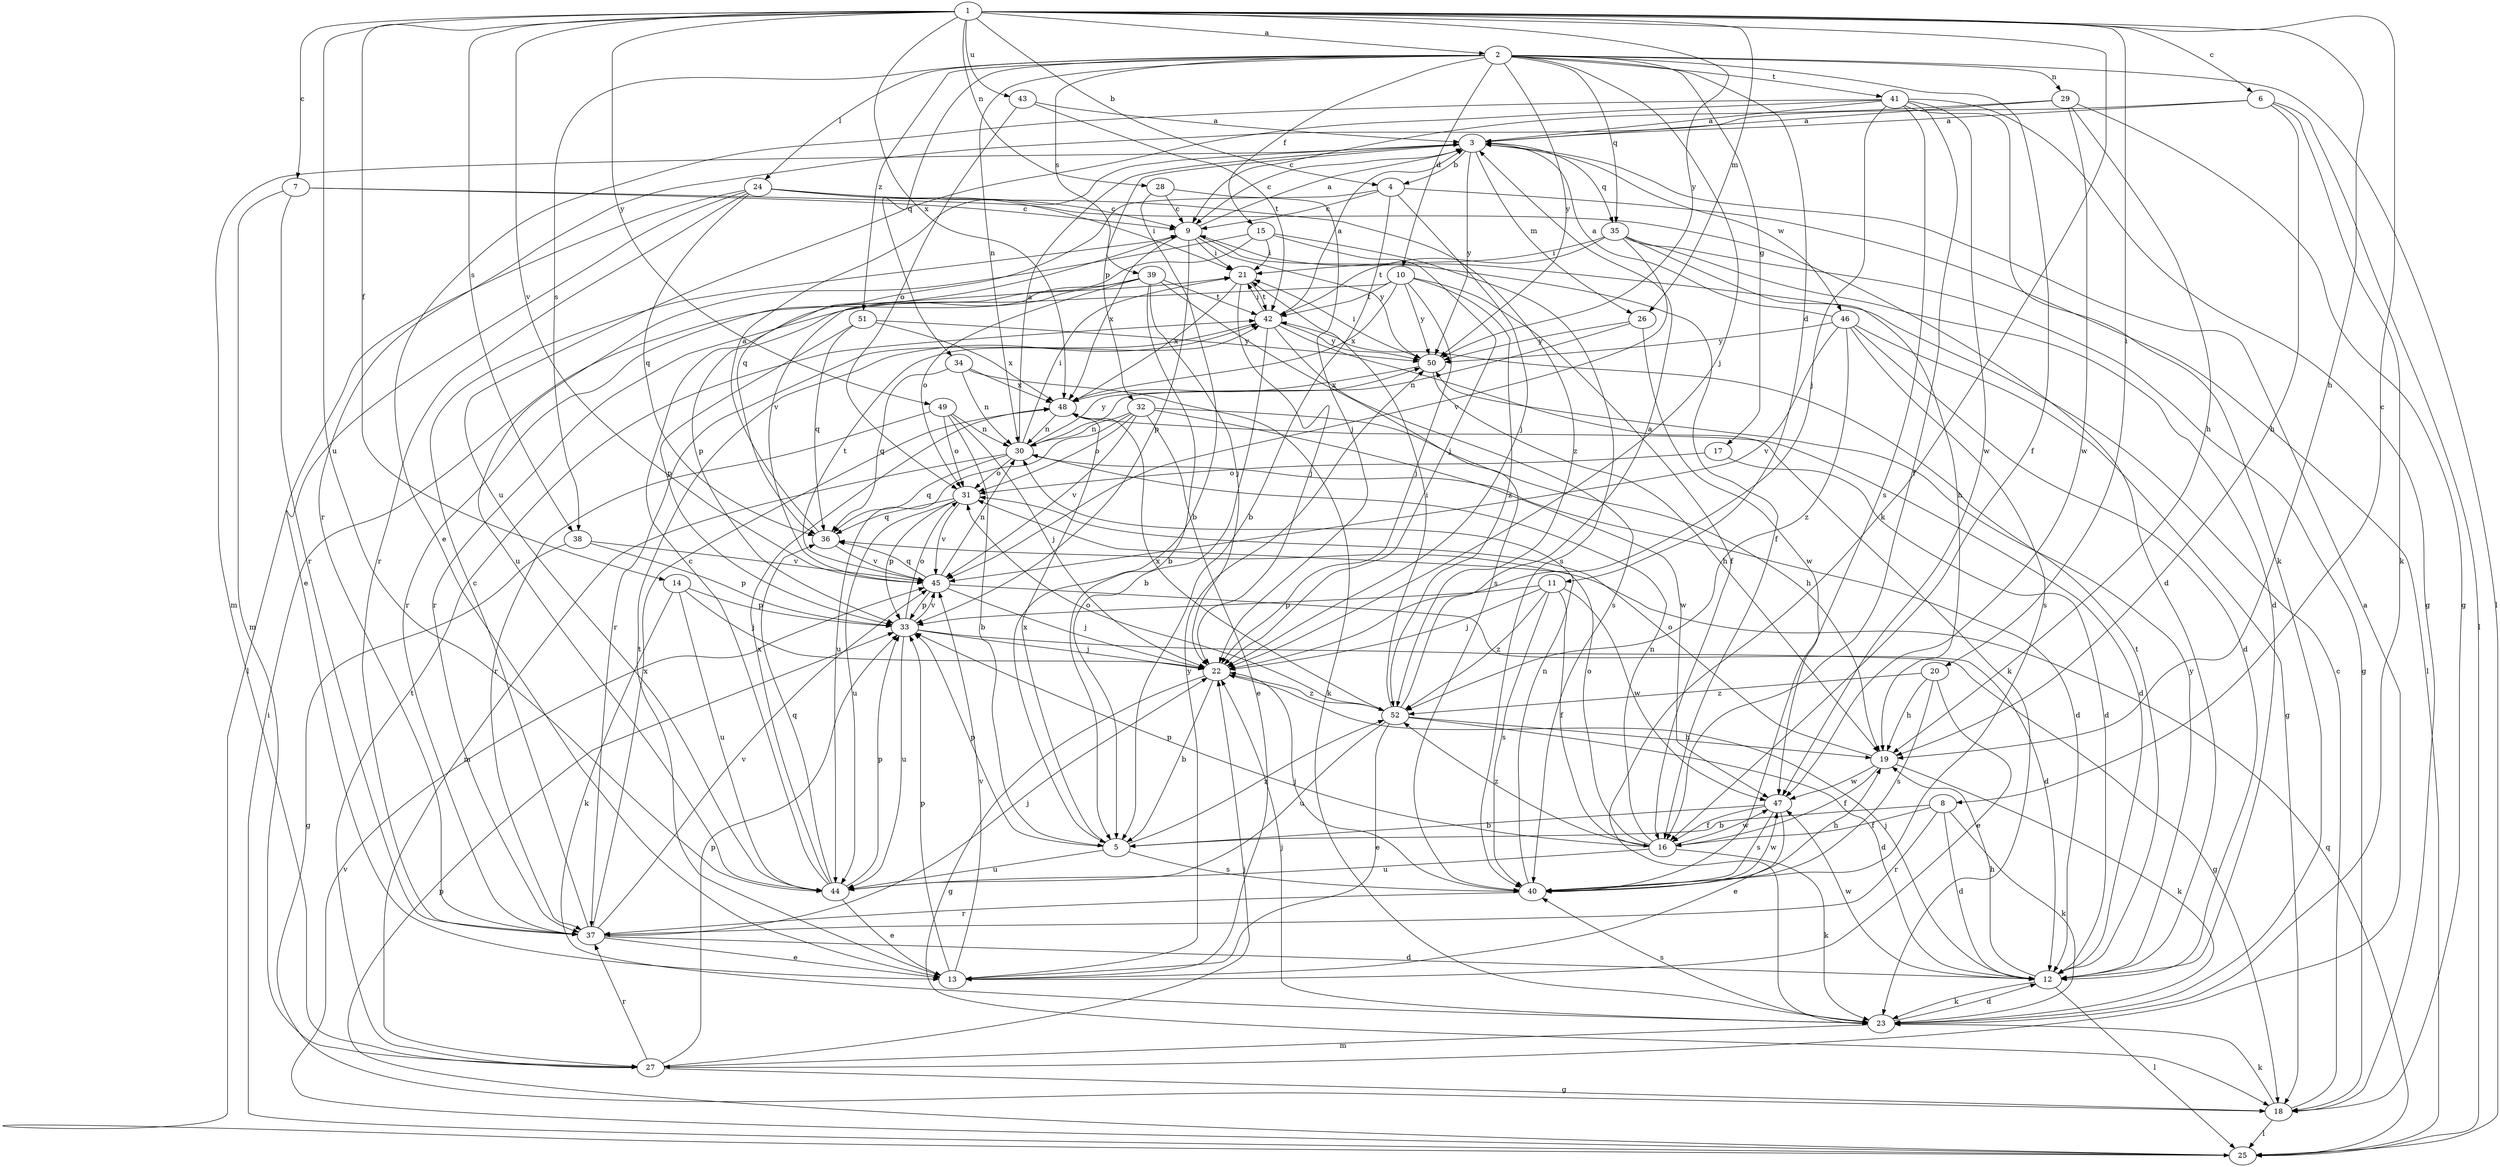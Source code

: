strict digraph  {
	1 -> 2 [label=a];
	6 -> 3 [label=a];
	9 -> 3 [label=a];
	27 -> 3 [label=a];
	29 -> 3 [label=a];
	30 -> 3 [label=a];
	36 -> 3 [label=a];
	41 -> 3 [label=a];
	42 -> 3 [label=a];
	43 -> 3 [label=a];
	46 -> 3 [label=a];
	52 -> 3 [label=a];
	1 -> 4 [label=b];
	3 -> 4 [label=b];
	4 -> 5 [label=b];
	8 -> 5 [label=b];
	22 -> 5 [label=b];
	28 -> 5 [label=b];
	39 -> 5 [label=b];
	42 -> 5 [label=b];
	47 -> 5 [label=b];
	49 -> 5 [label=b];
	1 -> 6 [label=c];
	1 -> 7 [label=c];
	1 -> 8 [label=c];
	3 -> 9 [label=c];
	4 -> 9 [label=c];
	7 -> 9 [label=c];
	18 -> 9 [label=c];
	24 -> 9 [label=c];
	28 -> 9 [label=c];
	29 -> 9 [label=c];
	37 -> 9 [label=c];
	44 -> 9 [label=c];
	2 -> 10 [label=d];
	2 -> 11 [label=d];
	7 -> 12 [label=d];
	8 -> 12 [label=d];
	17 -> 12 [label=d];
	23 -> 12 [label=d];
	30 -> 12 [label=d];
	35 -> 12 [label=d];
	37 -> 12 [label=d];
	45 -> 12 [label=d];
	46 -> 12 [label=d];
	48 -> 12 [label=d];
	52 -> 12 [label=d];
	20 -> 13 [label=e];
	24 -> 13 [label=e];
	32 -> 13 [label=e];
	37 -> 13 [label=e];
	41 -> 13 [label=e];
	44 -> 13 [label=e];
	47 -> 13 [label=e];
	52 -> 13 [label=e];
	1 -> 14 [label=f];
	2 -> 15 [label=f];
	2 -> 16 [label=f];
	8 -> 16 [label=f];
	9 -> 16 [label=f];
	10 -> 16 [label=f];
	11 -> 16 [label=f];
	19 -> 16 [label=f];
	41 -> 16 [label=f];
	47 -> 16 [label=f];
	2 -> 17 [label=g];
	22 -> 18 [label=g];
	27 -> 18 [label=g];
	29 -> 18 [label=g];
	33 -> 18 [label=g];
	35 -> 18 [label=g];
	38 -> 18 [label=g];
	41 -> 18 [label=g];
	46 -> 18 [label=g];
	1 -> 19 [label=h];
	6 -> 19 [label=h];
	12 -> 19 [label=h];
	20 -> 19 [label=h];
	29 -> 19 [label=h];
	32 -> 19 [label=h];
	35 -> 19 [label=h];
	40 -> 19 [label=h];
	50 -> 19 [label=h];
	52 -> 19 [label=h];
	1 -> 20 [label=i];
	9 -> 21 [label=i];
	15 -> 21 [label=i];
	24 -> 21 [label=i];
	25 -> 21 [label=i];
	30 -> 21 [label=i];
	35 -> 21 [label=i];
	42 -> 21 [label=i];
	50 -> 21 [label=i];
	52 -> 21 [label=i];
	2 -> 22 [label=j];
	4 -> 22 [label=j];
	10 -> 22 [label=j];
	11 -> 22 [label=j];
	12 -> 22 [label=j];
	14 -> 22 [label=j];
	15 -> 22 [label=j];
	21 -> 22 [label=j];
	23 -> 22 [label=j];
	27 -> 22 [label=j];
	28 -> 22 [label=j];
	33 -> 22 [label=j];
	37 -> 22 [label=j];
	39 -> 22 [label=j];
	40 -> 22 [label=j];
	41 -> 22 [label=j];
	45 -> 22 [label=j];
	49 -> 22 [label=j];
	1 -> 23 [label=k];
	6 -> 23 [label=k];
	8 -> 23 [label=k];
	12 -> 23 [label=k];
	14 -> 23 [label=k];
	16 -> 23 [label=k];
	18 -> 23 [label=k];
	19 -> 23 [label=k];
	34 -> 23 [label=k];
	41 -> 23 [label=k];
	42 -> 23 [label=k];
	2 -> 24 [label=l];
	2 -> 25 [label=l];
	4 -> 25 [label=l];
	6 -> 25 [label=l];
	12 -> 25 [label=l];
	18 -> 25 [label=l];
	24 -> 25 [label=l];
	1 -> 26 [label=m];
	3 -> 26 [label=m];
	3 -> 27 [label=m];
	7 -> 27 [label=m];
	23 -> 27 [label=m];
	30 -> 27 [label=m];
	1 -> 28 [label=n];
	2 -> 29 [label=n];
	2 -> 30 [label=n];
	16 -> 30 [label=n];
	26 -> 30 [label=n];
	32 -> 30 [label=n];
	34 -> 30 [label=n];
	40 -> 30 [label=n];
	45 -> 30 [label=n];
	48 -> 30 [label=n];
	49 -> 30 [label=n];
	16 -> 31 [label=o];
	17 -> 31 [label=o];
	19 -> 31 [label=o];
	30 -> 31 [label=o];
	32 -> 31 [label=o];
	33 -> 31 [label=o];
	39 -> 31 [label=o];
	43 -> 31 [label=o];
	49 -> 31 [label=o];
	52 -> 31 [label=o];
	3 -> 32 [label=p];
	5 -> 33 [label=p];
	9 -> 33 [label=p];
	11 -> 33 [label=p];
	13 -> 33 [label=p];
	14 -> 33 [label=p];
	16 -> 33 [label=p];
	25 -> 33 [label=p];
	27 -> 33 [label=p];
	31 -> 33 [label=p];
	38 -> 33 [label=p];
	39 -> 33 [label=p];
	44 -> 33 [label=p];
	45 -> 33 [label=p];
	51 -> 33 [label=p];
	2 -> 34 [label=q];
	2 -> 35 [label=q];
	3 -> 35 [label=q];
	4 -> 36 [label=q];
	24 -> 36 [label=q];
	25 -> 36 [label=q];
	30 -> 36 [label=q];
	31 -> 36 [label=q];
	34 -> 36 [label=q];
	44 -> 36 [label=q];
	45 -> 36 [label=q];
	51 -> 36 [label=q];
	6 -> 37 [label=r];
	7 -> 37 [label=r];
	8 -> 37 [label=r];
	10 -> 37 [label=r];
	24 -> 37 [label=r];
	27 -> 37 [label=r];
	39 -> 37 [label=r];
	40 -> 37 [label=r];
	42 -> 37 [label=r];
	49 -> 37 [label=r];
	1 -> 38 [label=s];
	2 -> 38 [label=s];
	2 -> 39 [label=s];
	5 -> 40 [label=s];
	11 -> 40 [label=s];
	15 -> 40 [label=s];
	20 -> 40 [label=s];
	23 -> 40 [label=s];
	39 -> 40 [label=s];
	41 -> 40 [label=s];
	42 -> 40 [label=s];
	46 -> 40 [label=s];
	47 -> 40 [label=s];
	2 -> 41 [label=t];
	10 -> 42 [label=t];
	12 -> 42 [label=t];
	13 -> 42 [label=t];
	21 -> 42 [label=t];
	27 -> 42 [label=t];
	35 -> 42 [label=t];
	39 -> 42 [label=t];
	43 -> 42 [label=t];
	45 -> 42 [label=t];
	1 -> 43 [label=u];
	1 -> 44 [label=u];
	5 -> 44 [label=u];
	14 -> 44 [label=u];
	15 -> 44 [label=u];
	16 -> 44 [label=u];
	31 -> 44 [label=u];
	32 -> 44 [label=u];
	33 -> 44 [label=u];
	41 -> 44 [label=u];
	52 -> 44 [label=u];
	1 -> 45 [label=v];
	13 -> 45 [label=v];
	15 -> 45 [label=v];
	25 -> 45 [label=v];
	31 -> 45 [label=v];
	32 -> 45 [label=v];
	33 -> 45 [label=v];
	35 -> 45 [label=v];
	36 -> 45 [label=v];
	37 -> 45 [label=v];
	38 -> 45 [label=v];
	46 -> 45 [label=v];
	3 -> 46 [label=w];
	11 -> 47 [label=w];
	12 -> 47 [label=w];
	16 -> 47 [label=w];
	19 -> 47 [label=w];
	26 -> 47 [label=w];
	29 -> 47 [label=w];
	32 -> 47 [label=w];
	40 -> 47 [label=w];
	41 -> 47 [label=w];
	1 -> 48 [label=x];
	5 -> 48 [label=x];
	9 -> 48 [label=x];
	10 -> 48 [label=x];
	21 -> 48 [label=x];
	34 -> 48 [label=x];
	37 -> 48 [label=x];
	44 -> 48 [label=x];
	50 -> 48 [label=x];
	51 -> 48 [label=x];
	52 -> 48 [label=x];
	1 -> 49 [label=y];
	1 -> 50 [label=y];
	2 -> 50 [label=y];
	3 -> 50 [label=y];
	9 -> 50 [label=y];
	10 -> 50 [label=y];
	12 -> 50 [label=y];
	13 -> 50 [label=y];
	26 -> 50 [label=y];
	30 -> 50 [label=y];
	42 -> 50 [label=y];
	46 -> 50 [label=y];
	51 -> 50 [label=y];
	2 -> 51 [label=z];
	5 -> 52 [label=z];
	10 -> 52 [label=z];
	11 -> 52 [label=z];
	16 -> 52 [label=z];
	20 -> 52 [label=z];
	22 -> 52 [label=z];
	24 -> 52 [label=z];
	46 -> 52 [label=z];
}
